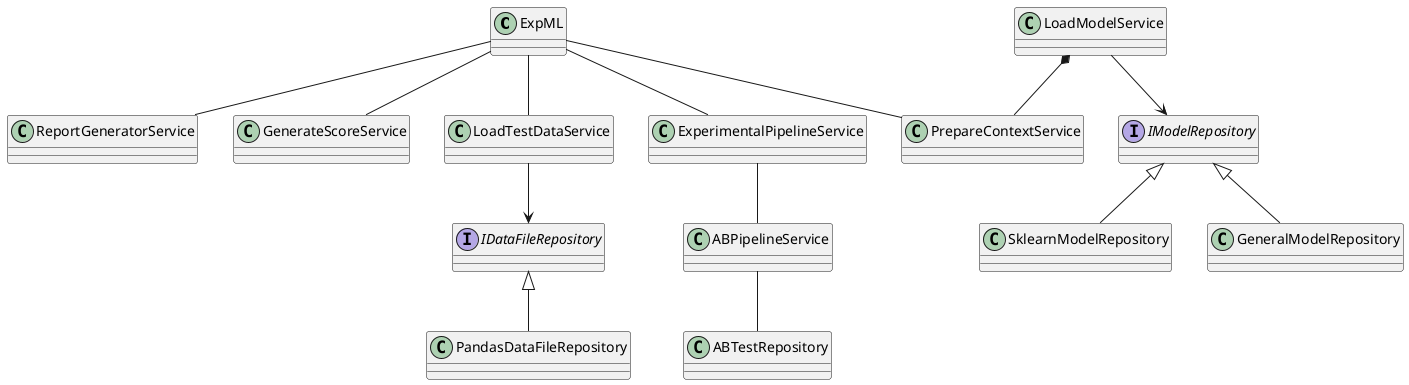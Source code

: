 @startuml
class ExpML 

class ReportGeneratorService

class GenerateScoreService

class PrepareContextService

class LoadTestDataService

class LoadModelService

class ExperimentalPipelineService

class ABPipelineService

class ABTestRepository

interface IDataFileRepository

class PandasDataFileRepository

interface IModelRepository

class SklearnModelRepository

ExpML -- GenerateScoreService
ExpML -- PrepareContextService
ExpML -- LoadTestDataService
ExpML -- ExperimentalPipelineService
ExpML -- ReportGeneratorService

ExperimentalPipelineService -- ABPipelineService
ABPipelineService -- ABTestRepository

IDataFileRepository <|-- PandasDataFileRepository
LoadTestDataService --> IDataFileRepository

IModelRepository <|-- SklearnModelRepository
IModelRepository <|-- GeneralModelRepository

LoadModelService --> IModelRepository

LoadModelService *-- PrepareContextService
@enduml